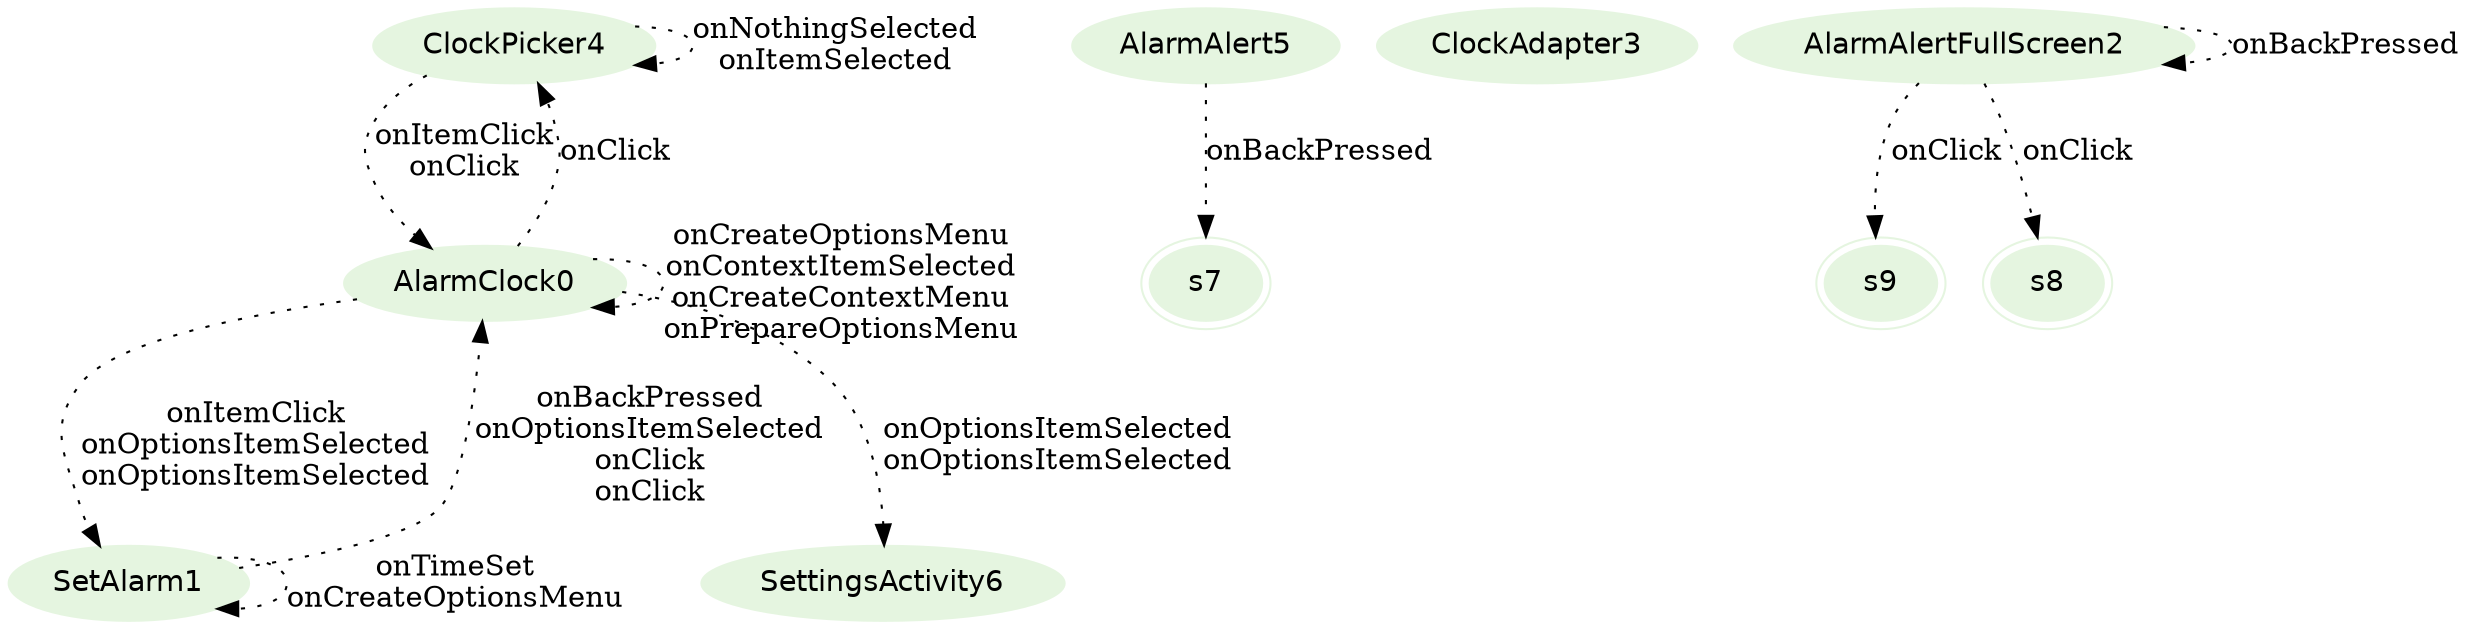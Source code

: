digraph {
fontname="Helvetica";
node[style=filled, fontname="Helvetica", colorscheme=greens3, color=1];
ClockPicker4;
s7[peripheries=2];
ClockAdapter3;
SetAlarm1;
SettingsActivity6;
AlarmAlert5;
s9[peripheries=2];
AlarmClock0;
s8[peripheries=2];
AlarmAlertFullScreen2;
ClockPicker4 -> ClockPicker4[label="onNothingSelected
onItemSelected",style=dotted];
ClockPicker4 -> AlarmClock0[label="onItemClick
onClick",style=dotted];
SetAlarm1 -> SetAlarm1[label="onTimeSet
onCreateOptionsMenu",style=dotted];
SetAlarm1 -> AlarmClock0[label="onBackPressed
onOptionsItemSelected
onClick
onClick",style=dotted];
AlarmAlert5 -> s7[label="onBackPressed",style=dotted];
AlarmClock0 -> ClockPicker4[label="onClick",style=dotted];
AlarmClock0 -> SetAlarm1[label="onItemClick
onOptionsItemSelected
onOptionsItemSelected",style=dotted];
AlarmClock0 -> SettingsActivity6[label="onOptionsItemSelected
onOptionsItemSelected",style=dotted];
AlarmClock0 -> AlarmClock0[label="onCreateOptionsMenu
onContextItemSelected
onCreateContextMenu
onPrepareOptionsMenu",style=dotted];
AlarmAlertFullScreen2 -> s9[label="onClick",style=dotted];
AlarmAlertFullScreen2 -> AlarmAlertFullScreen2[label="onBackPressed",style=dotted];
AlarmAlertFullScreen2 -> s8[label="onClick",style=dotted];
}